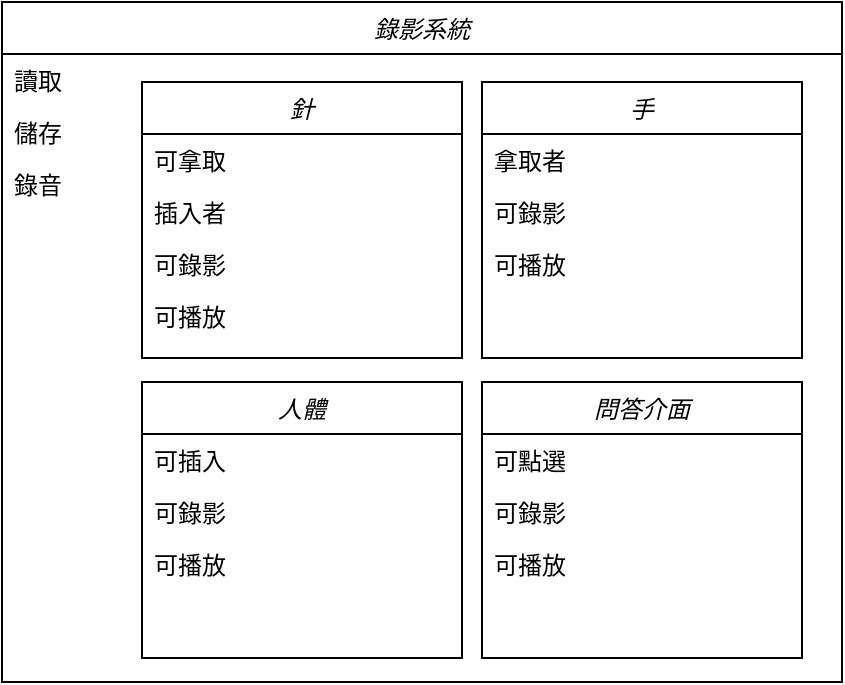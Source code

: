 <mxfile version="14.1.2" type="github">
  <diagram id="C5RBs43oDa-KdzZeNtuy" name="Page-1">
    <mxGraphModel dx="782" dy="706" grid="1" gridSize="10" guides="1" tooltips="1" connect="1" arrows="1" fold="1" page="1" pageScale="1" pageWidth="827" pageHeight="1169" math="0" shadow="0">
      <root>
        <mxCell id="WIyWlLk6GJQsqaUBKTNV-0" />
        <mxCell id="WIyWlLk6GJQsqaUBKTNV-1" parent="WIyWlLk6GJQsqaUBKTNV-0" />
        <mxCell id="zkfFHV4jXpPFQw0GAbJ--0" value="針" style="swimlane;fontStyle=2;align=center;verticalAlign=top;childLayout=stackLayout;horizontal=1;startSize=26;horizontalStack=0;resizeParent=1;resizeLast=0;collapsible=1;marginBottom=0;rounded=0;shadow=0;strokeWidth=1;" parent="WIyWlLk6GJQsqaUBKTNV-1" vertex="1">
          <mxGeometry x="190" y="270" width="160" height="138" as="geometry">
            <mxRectangle x="230" y="140" width="160" height="26" as="alternateBounds" />
          </mxGeometry>
        </mxCell>
        <mxCell id="zkfFHV4jXpPFQw0GAbJ--1" value="可拿取" style="text;align=left;verticalAlign=top;spacingLeft=4;spacingRight=4;overflow=hidden;rotatable=0;points=[[0,0.5],[1,0.5]];portConstraint=eastwest;" parent="zkfFHV4jXpPFQw0GAbJ--0" vertex="1">
          <mxGeometry y="26" width="160" height="26" as="geometry" />
        </mxCell>
        <mxCell id="zkfFHV4jXpPFQw0GAbJ--2" value="插入者&#xa;" style="text;align=left;verticalAlign=top;spacingLeft=4;spacingRight=4;overflow=hidden;rotatable=0;points=[[0,0.5],[1,0.5]];portConstraint=eastwest;rounded=0;shadow=0;html=0;" parent="zkfFHV4jXpPFQw0GAbJ--0" vertex="1">
          <mxGeometry y="52" width="160" height="26" as="geometry" />
        </mxCell>
        <mxCell id="eMaUMshT3zIWNwfejHv0-1" value="可錄影" style="text;align=left;verticalAlign=top;spacingLeft=4;spacingRight=4;overflow=hidden;rotatable=0;points=[[0,0.5],[1,0.5]];portConstraint=eastwest;rounded=0;shadow=0;html=0;" vertex="1" parent="zkfFHV4jXpPFQw0GAbJ--0">
          <mxGeometry y="78" width="160" height="26" as="geometry" />
        </mxCell>
        <mxCell id="eMaUMshT3zIWNwfejHv0-2" value="可播放" style="text;align=left;verticalAlign=top;spacingLeft=4;spacingRight=4;overflow=hidden;rotatable=0;points=[[0,0.5],[1,0.5]];portConstraint=eastwest;rounded=0;shadow=0;html=0;" vertex="1" parent="zkfFHV4jXpPFQw0GAbJ--0">
          <mxGeometry y="104" width="160" height="26" as="geometry" />
        </mxCell>
        <mxCell id="eMaUMshT3zIWNwfejHv0-3" value="手" style="swimlane;fontStyle=2;align=center;verticalAlign=top;childLayout=stackLayout;horizontal=1;startSize=26;horizontalStack=0;resizeParent=1;resizeLast=0;collapsible=1;marginBottom=0;rounded=0;shadow=0;strokeWidth=1;" vertex="1" parent="WIyWlLk6GJQsqaUBKTNV-1">
          <mxGeometry x="360" y="270" width="160" height="138" as="geometry">
            <mxRectangle x="230" y="140" width="160" height="26" as="alternateBounds" />
          </mxGeometry>
        </mxCell>
        <mxCell id="eMaUMshT3zIWNwfejHv0-4" value="拿取者" style="text;align=left;verticalAlign=top;spacingLeft=4;spacingRight=4;overflow=hidden;rotatable=0;points=[[0,0.5],[1,0.5]];portConstraint=eastwest;" vertex="1" parent="eMaUMshT3zIWNwfejHv0-3">
          <mxGeometry y="26" width="160" height="26" as="geometry" />
        </mxCell>
        <mxCell id="eMaUMshT3zIWNwfejHv0-6" value="可錄影" style="text;align=left;verticalAlign=top;spacingLeft=4;spacingRight=4;overflow=hidden;rotatable=0;points=[[0,0.5],[1,0.5]];portConstraint=eastwest;rounded=0;shadow=0;html=0;" vertex="1" parent="eMaUMshT3zIWNwfejHv0-3">
          <mxGeometry y="52" width="160" height="26" as="geometry" />
        </mxCell>
        <mxCell id="eMaUMshT3zIWNwfejHv0-7" value="可播放" style="text;align=left;verticalAlign=top;spacingLeft=4;spacingRight=4;overflow=hidden;rotatable=0;points=[[0,0.5],[1,0.5]];portConstraint=eastwest;rounded=0;shadow=0;html=0;" vertex="1" parent="eMaUMshT3zIWNwfejHv0-3">
          <mxGeometry y="78" width="160" height="26" as="geometry" />
        </mxCell>
        <mxCell id="eMaUMshT3zIWNwfejHv0-8" value="人體" style="swimlane;fontStyle=2;align=center;verticalAlign=top;childLayout=stackLayout;horizontal=1;startSize=26;horizontalStack=0;resizeParent=1;resizeLast=0;collapsible=1;marginBottom=0;rounded=0;shadow=0;strokeWidth=1;" vertex="1" parent="WIyWlLk6GJQsqaUBKTNV-1">
          <mxGeometry x="190" y="420" width="160" height="138" as="geometry">
            <mxRectangle x="230" y="140" width="160" height="26" as="alternateBounds" />
          </mxGeometry>
        </mxCell>
        <mxCell id="eMaUMshT3zIWNwfejHv0-10" value="可插入&#xa;" style="text;align=left;verticalAlign=top;spacingLeft=4;spacingRight=4;overflow=hidden;rotatable=0;points=[[0,0.5],[1,0.5]];portConstraint=eastwest;rounded=0;shadow=0;html=0;" vertex="1" parent="eMaUMshT3zIWNwfejHv0-8">
          <mxGeometry y="26" width="160" height="26" as="geometry" />
        </mxCell>
        <mxCell id="eMaUMshT3zIWNwfejHv0-11" value="可錄影" style="text;align=left;verticalAlign=top;spacingLeft=4;spacingRight=4;overflow=hidden;rotatable=0;points=[[0,0.5],[1,0.5]];portConstraint=eastwest;rounded=0;shadow=0;html=0;" vertex="1" parent="eMaUMshT3zIWNwfejHv0-8">
          <mxGeometry y="52" width="160" height="26" as="geometry" />
        </mxCell>
        <mxCell id="eMaUMshT3zIWNwfejHv0-12" value="可播放" style="text;align=left;verticalAlign=top;spacingLeft=4;spacingRight=4;overflow=hidden;rotatable=0;points=[[0,0.5],[1,0.5]];portConstraint=eastwest;rounded=0;shadow=0;html=0;" vertex="1" parent="eMaUMshT3zIWNwfejHv0-8">
          <mxGeometry y="78" width="160" height="26" as="geometry" />
        </mxCell>
        <mxCell id="eMaUMshT3zIWNwfejHv0-13" value="問答介面" style="swimlane;fontStyle=2;align=center;verticalAlign=top;childLayout=stackLayout;horizontal=1;startSize=26;horizontalStack=0;resizeParent=1;resizeLast=0;collapsible=1;marginBottom=0;rounded=0;shadow=0;strokeWidth=1;" vertex="1" parent="WIyWlLk6GJQsqaUBKTNV-1">
          <mxGeometry x="360" y="420" width="160" height="138" as="geometry">
            <mxRectangle x="230" y="140" width="160" height="26" as="alternateBounds" />
          </mxGeometry>
        </mxCell>
        <mxCell id="eMaUMshT3zIWNwfejHv0-14" value="可點選" style="text;align=left;verticalAlign=top;spacingLeft=4;spacingRight=4;overflow=hidden;rotatable=0;points=[[0,0.5],[1,0.5]];portConstraint=eastwest;rounded=0;shadow=0;html=0;" vertex="1" parent="eMaUMshT3zIWNwfejHv0-13">
          <mxGeometry y="26" width="160" height="26" as="geometry" />
        </mxCell>
        <mxCell id="eMaUMshT3zIWNwfejHv0-15" value="可錄影" style="text;align=left;verticalAlign=top;spacingLeft=4;spacingRight=4;overflow=hidden;rotatable=0;points=[[0,0.5],[1,0.5]];portConstraint=eastwest;rounded=0;shadow=0;html=0;" vertex="1" parent="eMaUMshT3zIWNwfejHv0-13">
          <mxGeometry y="52" width="160" height="26" as="geometry" />
        </mxCell>
        <mxCell id="eMaUMshT3zIWNwfejHv0-16" value="可播放" style="text;align=left;verticalAlign=top;spacingLeft=4;spacingRight=4;overflow=hidden;rotatable=0;points=[[0,0.5],[1,0.5]];portConstraint=eastwest;rounded=0;shadow=0;html=0;" vertex="1" parent="eMaUMshT3zIWNwfejHv0-13">
          <mxGeometry y="78" width="160" height="26" as="geometry" />
        </mxCell>
        <mxCell id="eMaUMshT3zIWNwfejHv0-17" value="錄影系統" style="swimlane;fontStyle=2;align=center;verticalAlign=top;childLayout=stackLayout;horizontal=1;startSize=26;horizontalStack=0;resizeParent=1;resizeLast=0;collapsible=1;marginBottom=0;rounded=0;shadow=0;strokeWidth=1;" vertex="1" parent="WIyWlLk6GJQsqaUBKTNV-1">
          <mxGeometry x="120" y="230" width="420" height="340" as="geometry">
            <mxRectangle x="230" y="140" width="160" height="26" as="alternateBounds" />
          </mxGeometry>
        </mxCell>
        <mxCell id="eMaUMshT3zIWNwfejHv0-21" value="讀取" style="text;align=left;verticalAlign=top;spacingLeft=4;spacingRight=4;overflow=hidden;rotatable=0;points=[[0,0.5],[1,0.5]];portConstraint=eastwest;" vertex="1" parent="eMaUMshT3zIWNwfejHv0-17">
          <mxGeometry y="26" width="420" height="26" as="geometry" />
        </mxCell>
        <mxCell id="eMaUMshT3zIWNwfejHv0-22" value="儲存" style="text;align=left;verticalAlign=top;spacingLeft=4;spacingRight=4;overflow=hidden;rotatable=0;points=[[0,0.5],[1,0.5]];portConstraint=eastwest;" vertex="1" parent="eMaUMshT3zIWNwfejHv0-17">
          <mxGeometry y="52" width="420" height="26" as="geometry" />
        </mxCell>
        <mxCell id="eMaUMshT3zIWNwfejHv0-23" value="錄音" style="text;align=left;verticalAlign=top;spacingLeft=4;spacingRight=4;overflow=hidden;rotatable=0;points=[[0,0.5],[1,0.5]];portConstraint=eastwest;" vertex="1" parent="eMaUMshT3zIWNwfejHv0-17">
          <mxGeometry y="78" width="420" height="26" as="geometry" />
        </mxCell>
      </root>
    </mxGraphModel>
  </diagram>
</mxfile>
